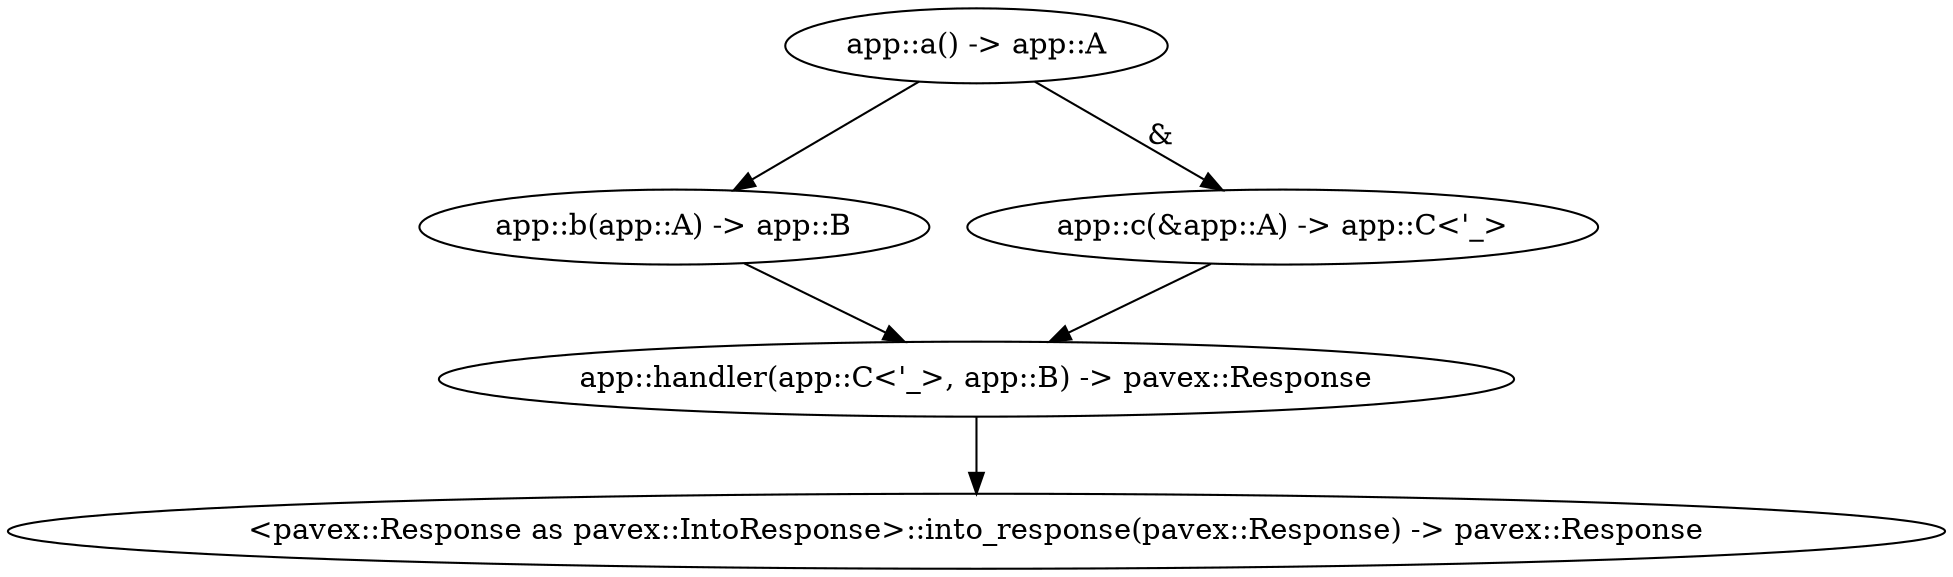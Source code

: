 digraph "GET /home - 0" {
    0 [ label = "app::handler(app::C<'_>, app::B) -> pavex::Response"]
    1 [ label = "app::b(app::A) -> app::B"]
    2 [ label = "app::a() -> app::A"]
    3 [ label = "app::c(&app::A) -> app::C<'_>"]
    4 [ label = "<pavex::Response as pavex::IntoResponse>::into_response(pavex::Response) -> pavex::Response"]
    1 -> 0 [ ]
    2 -> 1 [ ]
    3 -> 0 [ ]
    2 -> 3 [ label = "&"]
    0 -> 4 [ ]
}

digraph app_state {
    0 [ label = "crate::ApplicationState() -> crate::ApplicationState"]
}
